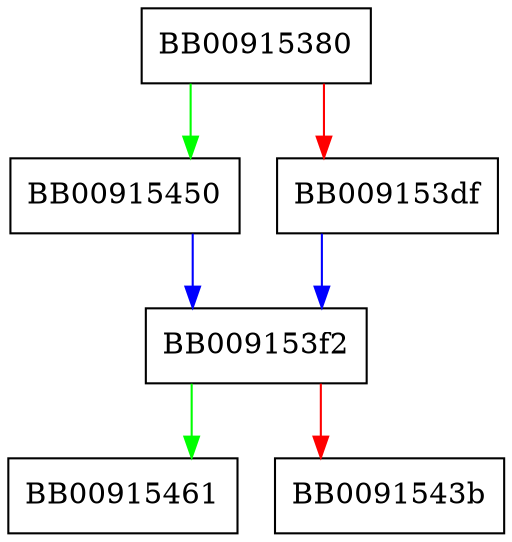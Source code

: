 digraph __vsprintf_internal {
  node [shape="box"];
  graph [splines=ortho];
  BB00915380 -> BB00915450 [color="green"];
  BB00915380 -> BB009153df [color="red"];
  BB009153df -> BB009153f2 [color="blue"];
  BB009153f2 -> BB00915461 [color="green"];
  BB009153f2 -> BB0091543b [color="red"];
  BB00915450 -> BB009153f2 [color="blue"];
}
